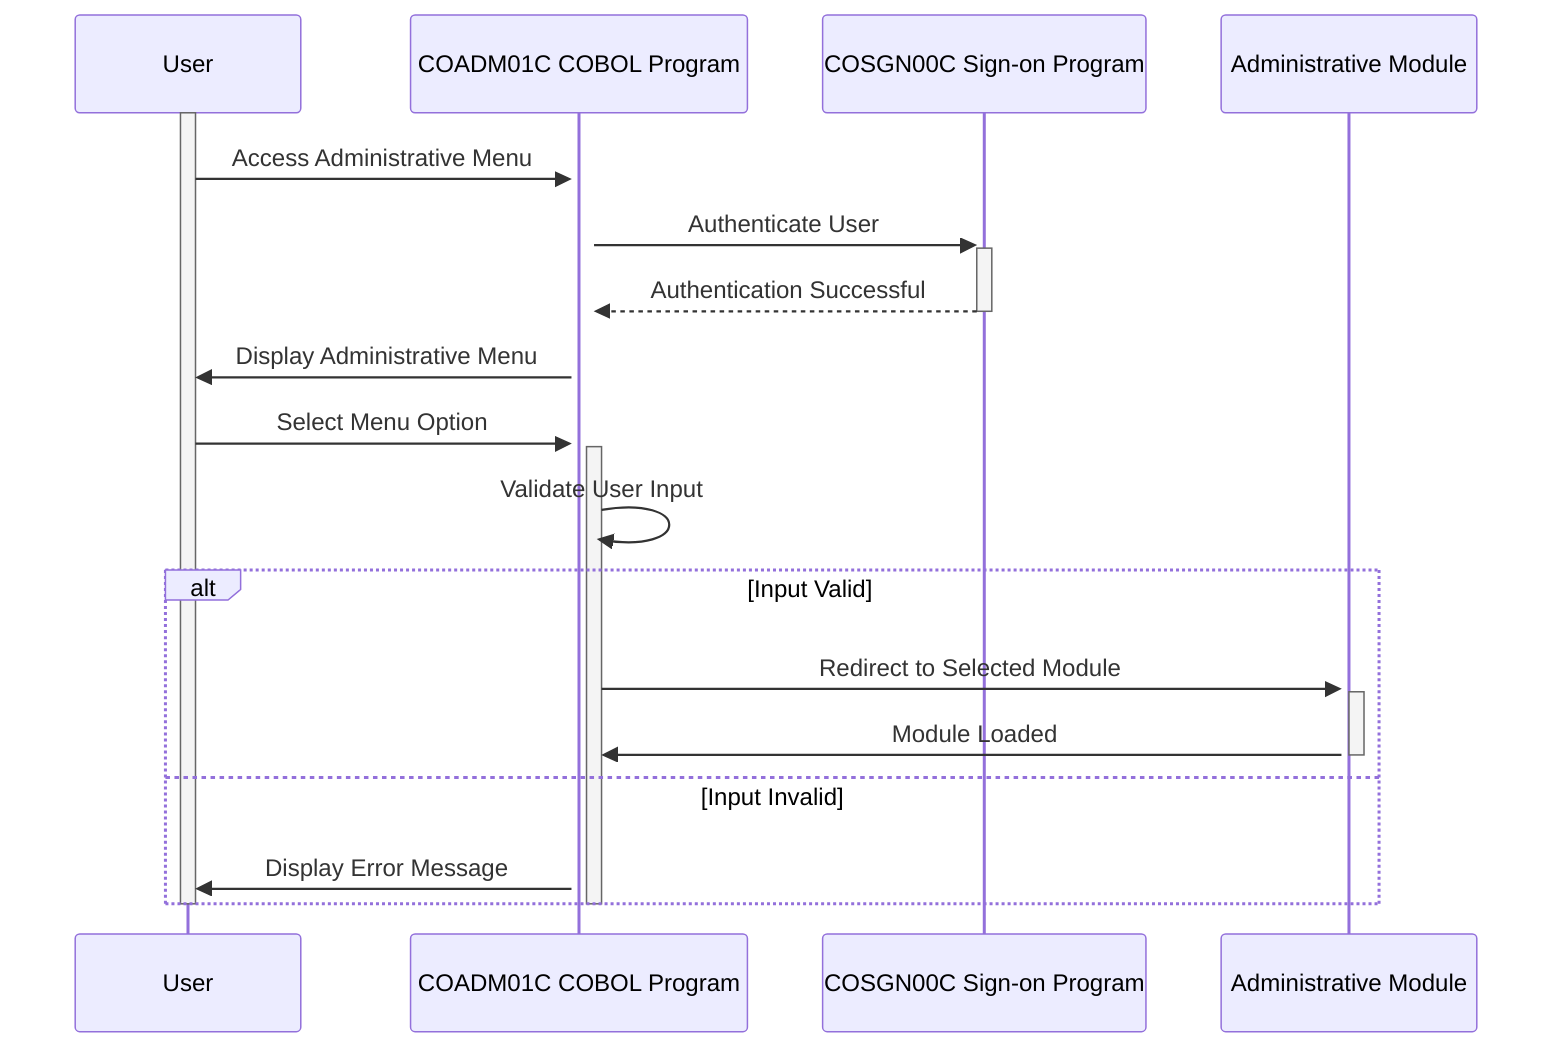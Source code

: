 sequenceDiagram
    participant User
    participant COADM01C COBOL Program
    participant COSGN00C Sign-on Program
    participant Administrative Module

    activate User
    User->>+COADM01C COBOL Program: Access Administrative Menu
    activate COADM01C COBOL Program
    COADM01C COBOL Program->>+COSGN00C Sign-on Program: Authenticate User
    COSGN00C Sign-on Program-->>-COADM01C COBOL Program: Authentication Successful
    COADM01C COBOL Program->>User: Display Administrative Menu
    User->>+COADM01C COBOL Program: Select Menu Option
    COADM01C COBOL Program->>COADM01C COBOL Program: Validate User Input
    alt Input Valid
        COADM01C COBOL Program->>+Administrative Module: Redirect to Selected Module
        activate Administrative Module
        Administrative Module->>COADM01C COBOL Program: Module Loaded
        deactivate Administrative Module
    else Input Invalid
        COADM01C COBOL Program->>User: Display Error Message
    end
    deactivate COADM01C COBOL Program
    deactivate User